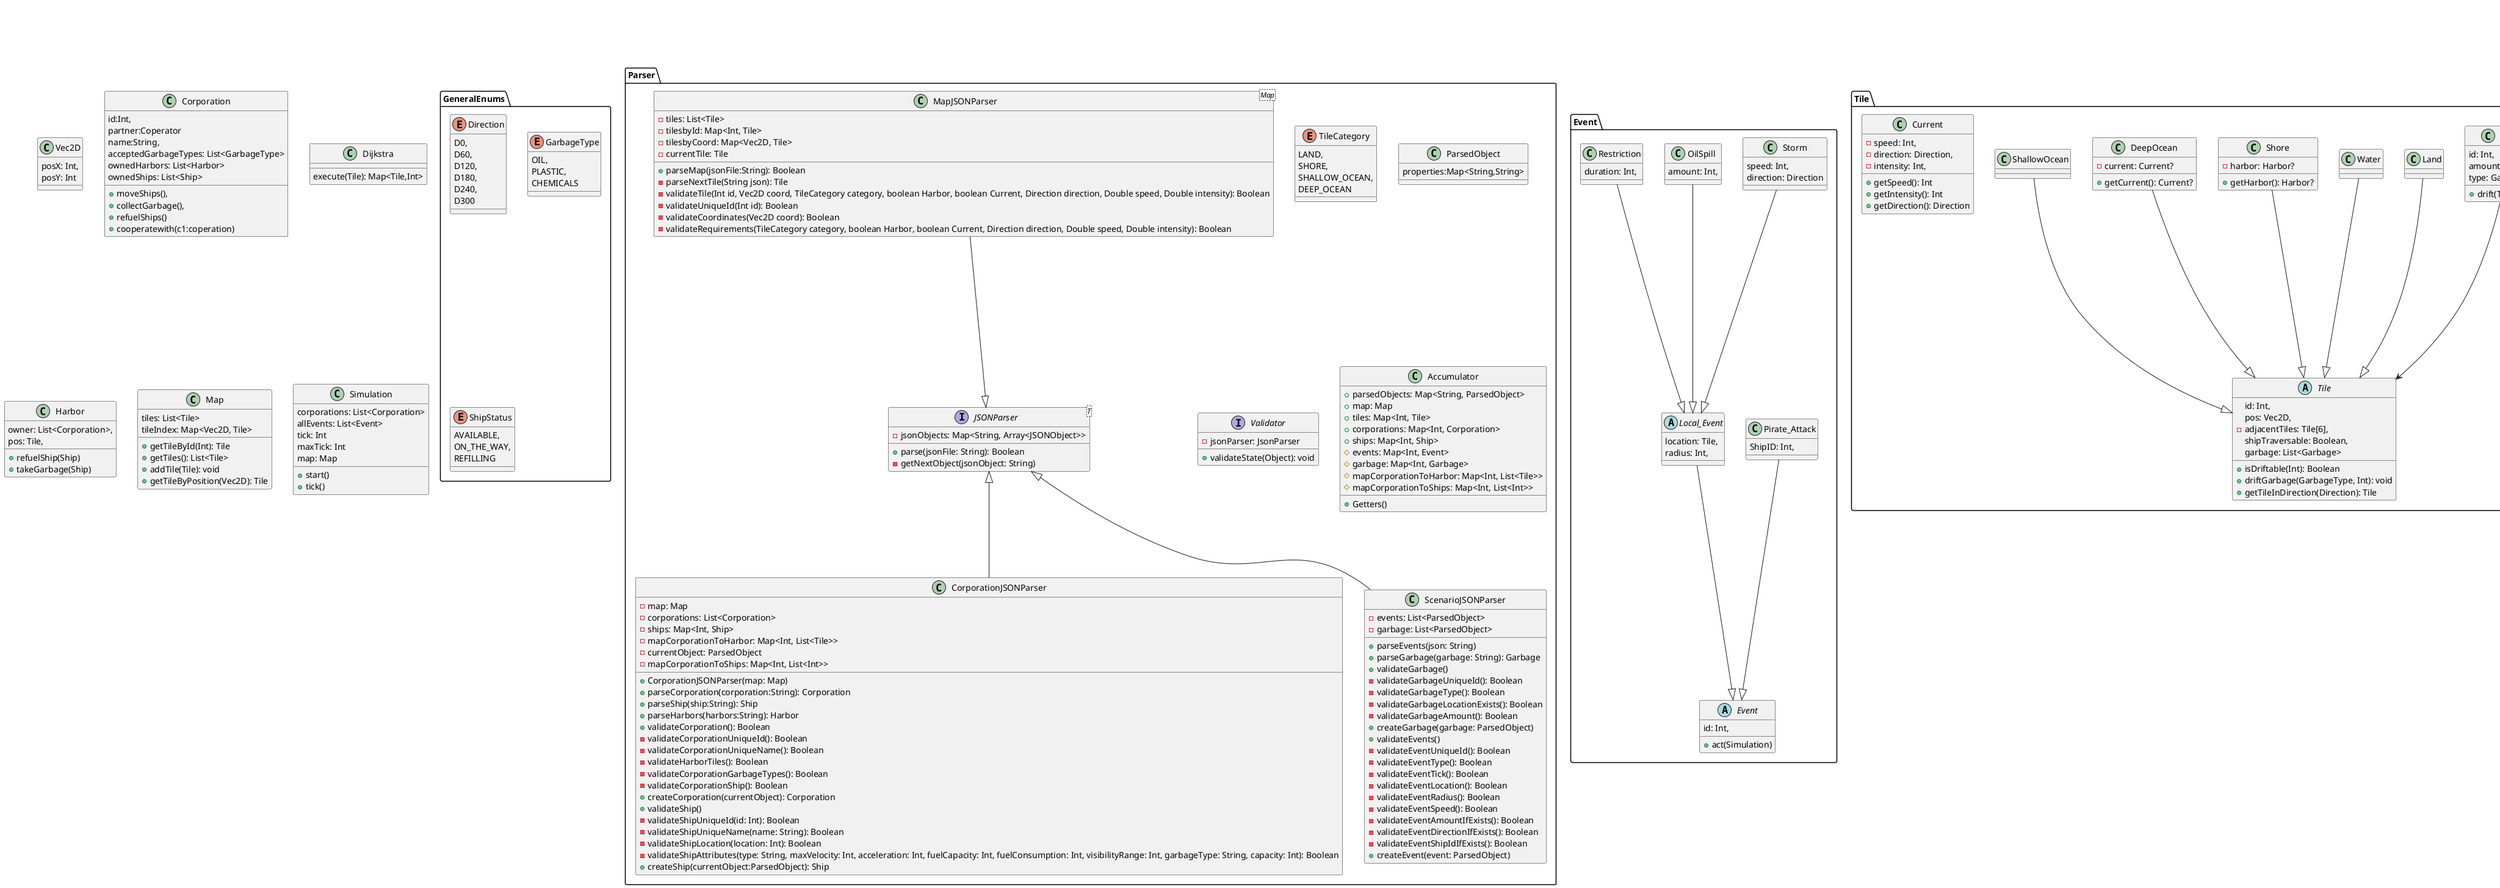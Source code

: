 @startuml
'General
package GeneralEnums{
  enum Direction{
    D0,
    D60,
    D120,
    D180,
    D240,
    D300
  }
  enum GarbageType{
    OIL,
    PLASTIC,
    CHEMICALS
  }
  enum ShipStatus{
    AVAILABLE,
    ON_THE_WAY,
    REFILLING
  }
}
class Vec2D{
  posX: Int,
  posY: Int
}
class Corporation {
  id:Int,
  partner:Coperator
  name:String,
  acceptedGarbageTypes: List<GarbageType>
  ownedHarbors: List<Harbor>
  ownedShips: List<Ship>
  +moveShips(),
  +collectGarbage(),
  +refuelShips()
  +cooperatewith(c1:coperation)
}
class Dijkstra{
  execute(Tile): Map<Tile,Int>
}
class Harbor {
  owner: List<Corporation>,
  pos: Tile,
  +refuelShip(Ship)
  +takeGarbage(Ship)
}

class Map {
  tiles: List<Tile>
  tileIndex: Map<Vec2D, Tile>
  +getTileById(Int): Tile
  +getTiles(): List<Tile>
  +addTile(Tile): void
  +getTileByPosition(Vec2D): Tile
}


class Simulation {
  corporations: List<Corporation>
  allEvents: List<Event>
  tick: Int
  maxTick: Int
  map: Map
  +start()
  +tick()

}
package Event{
  abstract class Event {
    id: Int,
    +act(Simulation)
  }
  Pirate_Attack --|> Event
  class Pirate_Attack {
    ShipID: Int,
  }
  Local_Event --|> Event
  abstract class Local_Event {
    location: Tile,
    radius: Int,
  }
  Storm --|> Local_Event
  class Storm {
    speed: Int,
    direction: Direction
  }
  OilSpill --|> Local_Event
  class OilSpill {
    amount: Int,
  }
  Restriction --|> Local_Event
  class Restriction {
    duration: Int,
  }
}
package Parser {
  enum TileCategory {
    LAND,
    SHORE,
    SHALLOW_OCEAN,
    DEEP_OCEAN
  }
  class ParsedObject {
    properties:Map<String,String>
  }
  interface Validator {
    -jsonParser: JsonParser
    ' Throws an exception if the object is not valid
    +validateState(Object): void
  }
  interface JSONParser<T>{
    -jsonObjects: Map<String, Array<JSONObject>>
    +parse(jsonFile: String): Boolean
    -getNextObject(jsonObject: String)
  }
  MapJSONParser --|> JSONParser
  class MapJSONParser<Map> {
    -tiles: List<Tile>
    -tilesbyId: Map<Int, Tile>
    -tilesbyCoord: Map<Vec2D, Tile>
    -currentTile: Tile
    +parseMap(jsonFile:String): Boolean
    -parseNextTile(String json): Tile
    -validateTile(Int id, Vec2D coord, TileCategory category, boolean Harbor, boolean Current, Direction direction, Double speed, Double intensity): Boolean
    -validateUniqueId(Int id): Boolean
    -validateCoordinates(Vec2D coord): Boolean
    -validateRequirements(TileCategory category, boolean Harbor, boolean Current, Direction direction, Double speed, Double intensity): Boolean

  }

  class CorporationJSONParser{
    -map: Map
    -corporations: List<Corporation>
    -ships: Map<Int, Ship>
    -mapCorporationToHarbor: Map<Int, List<Tile>>
    -currentObject: ParsedObject
    -mapCorporationToShips: Map<Int, List<Int>>

    +CorporationJSONParser(map: Map)
    +parseCorporation(corporation:String): Corporation
    +parseShip(ship:String): Ship
    +parseHarbors(harbors:String): Harbor
    +validateCorporation(): Boolean
    -validateCorporationUniqueId(): Boolean
    -validateCorporationUniqueName(): Boolean
    -validateHarborTiles(): Boolean
    -validateCorporationGarbageTypes(): Boolean
    -validateCorporationShip(): Boolean
    +createCorporation(currentObject): Corporation
    +validateShip()
    -validateShipUniqueId(id: Int): Boolean
    -validateShipUniqueName(name: String): Boolean
    -validateShipLocation(location: Int): Boolean
    -validateShipAttributes(type: String, maxVelocity: Int, acceleration: Int, fuelCapacity: Int, fuelConsumption: Int, visibilityRange: Int, garbageType: String, capacity: Int): Boolean
    +createShip(currentObject:ParsedObject): Ship
  }

  class ScenarioJSONParser{
    -events: List<ParsedObject>
    -garbage: List<ParsedObject>
    +parseEvents(json: String)
    +parseGarbage(garbage: String): Garbage
    +validateGarbage()
    -validateGarbageUniqueId(): Boolean
    -validateGarbageType(): Boolean
    -validateGarbageLocationExists(): Boolean
    -validateGarbageAmount(): Boolean
    +createGarbage(garbage: ParsedObject)
    +validateEvents()
    -validateEventUniqueId(): Boolean
    -validateEventType(): Boolean
    -validateEventTick(): Boolean
    -validateEventLocation(): Boolean
    -validateEventRadius(): Boolean
    -validateEventSpeed(): Boolean
    -validateEventAmountIfExists(): Boolean
    -validateEventDirectionIfExists(): Boolean
    -validateEventShipIdIfExists(): Boolean
    +createEvent(event: ParsedObject)
  }

  JSONParser <|-- CorporationJSONParser
  JSONParser <|-- ScenarioJSONParser
  class Accumulator {
    +parsedObjects: Map<String, ParsedObject>
    +map: Map
    +tiles: Map<Int, Tile>
    +corporations: Map<Int, Corporation>
    +ships: Map<Int, Ship>
    #events: Map<Int, Event>
    #garbage: Map<Int, Garbage>
    #mapCorporationToHarbor: Map<Int, List<Tile>>
    #mapCorporationToShips: Map<Int, List<Int>>
    +Getters()
  }
}
'Tiles

package Tile{
  abstract class Tile{
    id: Int,
    pos: Vec2D,
    -adjacentTiles: Tile[6],
    shipTraversable: Boolean,
    garbage: List<Garbage>
    +isDriftable(Int): Boolean
    +driftGarbage(GarbageType, Int): void
    +getTileInDirection(Direction): Tile
  }

  class Garbage {
    id: Int,
    amount: Int,
    type: GarbageType,
    +drift(Tile)
  }

  Garbage --> Tile

  Land --|> Tile
  Water --|> Tile

  Shore --|> Tile
  DeepOcean --|> Tile
  ShallowOcean --|> Tile

  class Current {
    -speed: Int,
    -direction: Direction,
    -intensity: Int,
    +getSpeed(): Int
    +getIntensity(): Int
    +getDirection(): Direction
  }
  class Land{
  }
  class Shore{
    -harbor: Harbor?
    +getHarbor(): Harbor?
  }
  class ShallowOcean{}
  class DeepOcean{
    -current: Current?
    +getCurrent(): Current?
  }

}
'Ships
package Ship{
  abstract class Ship {
    id: Int,
    name: String,
    owner: Corporation,
    pos: Tile,
    dir: Direction,
    maxVelocity: Int,
    acceleration: Int,
    fuelCapacity: Int,
    fuelConsumption: Int,
    visibleRange: Int,
    -destinationTile: Tile,
    +navigateTo(Tile)
    +refuel()
    +getTilesWithGarbageInFoV(): List<Tile>
    +drift()
  }

  ScoutingShip --|> Ship
  CoordinatingShip --|> Ship
  CollectingShip --|> Ship

  class ScoutingShip{
  }
  class CoordinatingShip{
  }
  class CollectingShip{
    garbageType: GarbageType
    garbageCapacity: Int,
    garbageLoad: Int,
  }
}
package Logger{
  class Logger{
    -writer: PrintWriter = new PrintWriter(System.out)
    +logInitializationInfoSuccess(filename:String)
    +logInitializationInfoFail(filename:String)
    +logSimulationStarted()
    +logSimulationEnded()
    +logSimulationTick(tick:Int)
    +logCorporationStartMoveShips(corporationId:Int)
    +logShipMovement(shipId:Int,speed:Int,tileId:Int)
    +logCorporationStartCollectGarbage(corporateId)
    +logGarbageCollectionByShip(shipId:Int,garbageType:GarbageType,garbageId:Int)
    +logCorporationCooperationStart(corporationId:Int)
    +logCooperationBetweenCorporations(corporationId:Int, otherCorporationId: Int, shipId:Int, cooperatedShipId: Int)
    +logCorporationRefueling(corporationId:Int)
    +logRefuelingShip(shipId:Int, tileId: Int)
    +logUnloadShip(shipId:Int, amount:Int, garbageType:GarbageType, tileId:Int)
    +logCorporationFinishedActions(corporationId:Int)
    +logCurrentDriftGarbage(garbageType:GarbageType, garbageId:Int, amount:Int, startTileId:Int, endTileId:Int)
    +logCurrentDriftShip(shipId:Int,startTileId:Int, endTileId:Int)
    +logEventStart(eventId:Int,eventType:EventType)
    +logSimulationStatisticsCalculated()
    +logSimulationStatistics()
  }
}
@enduml